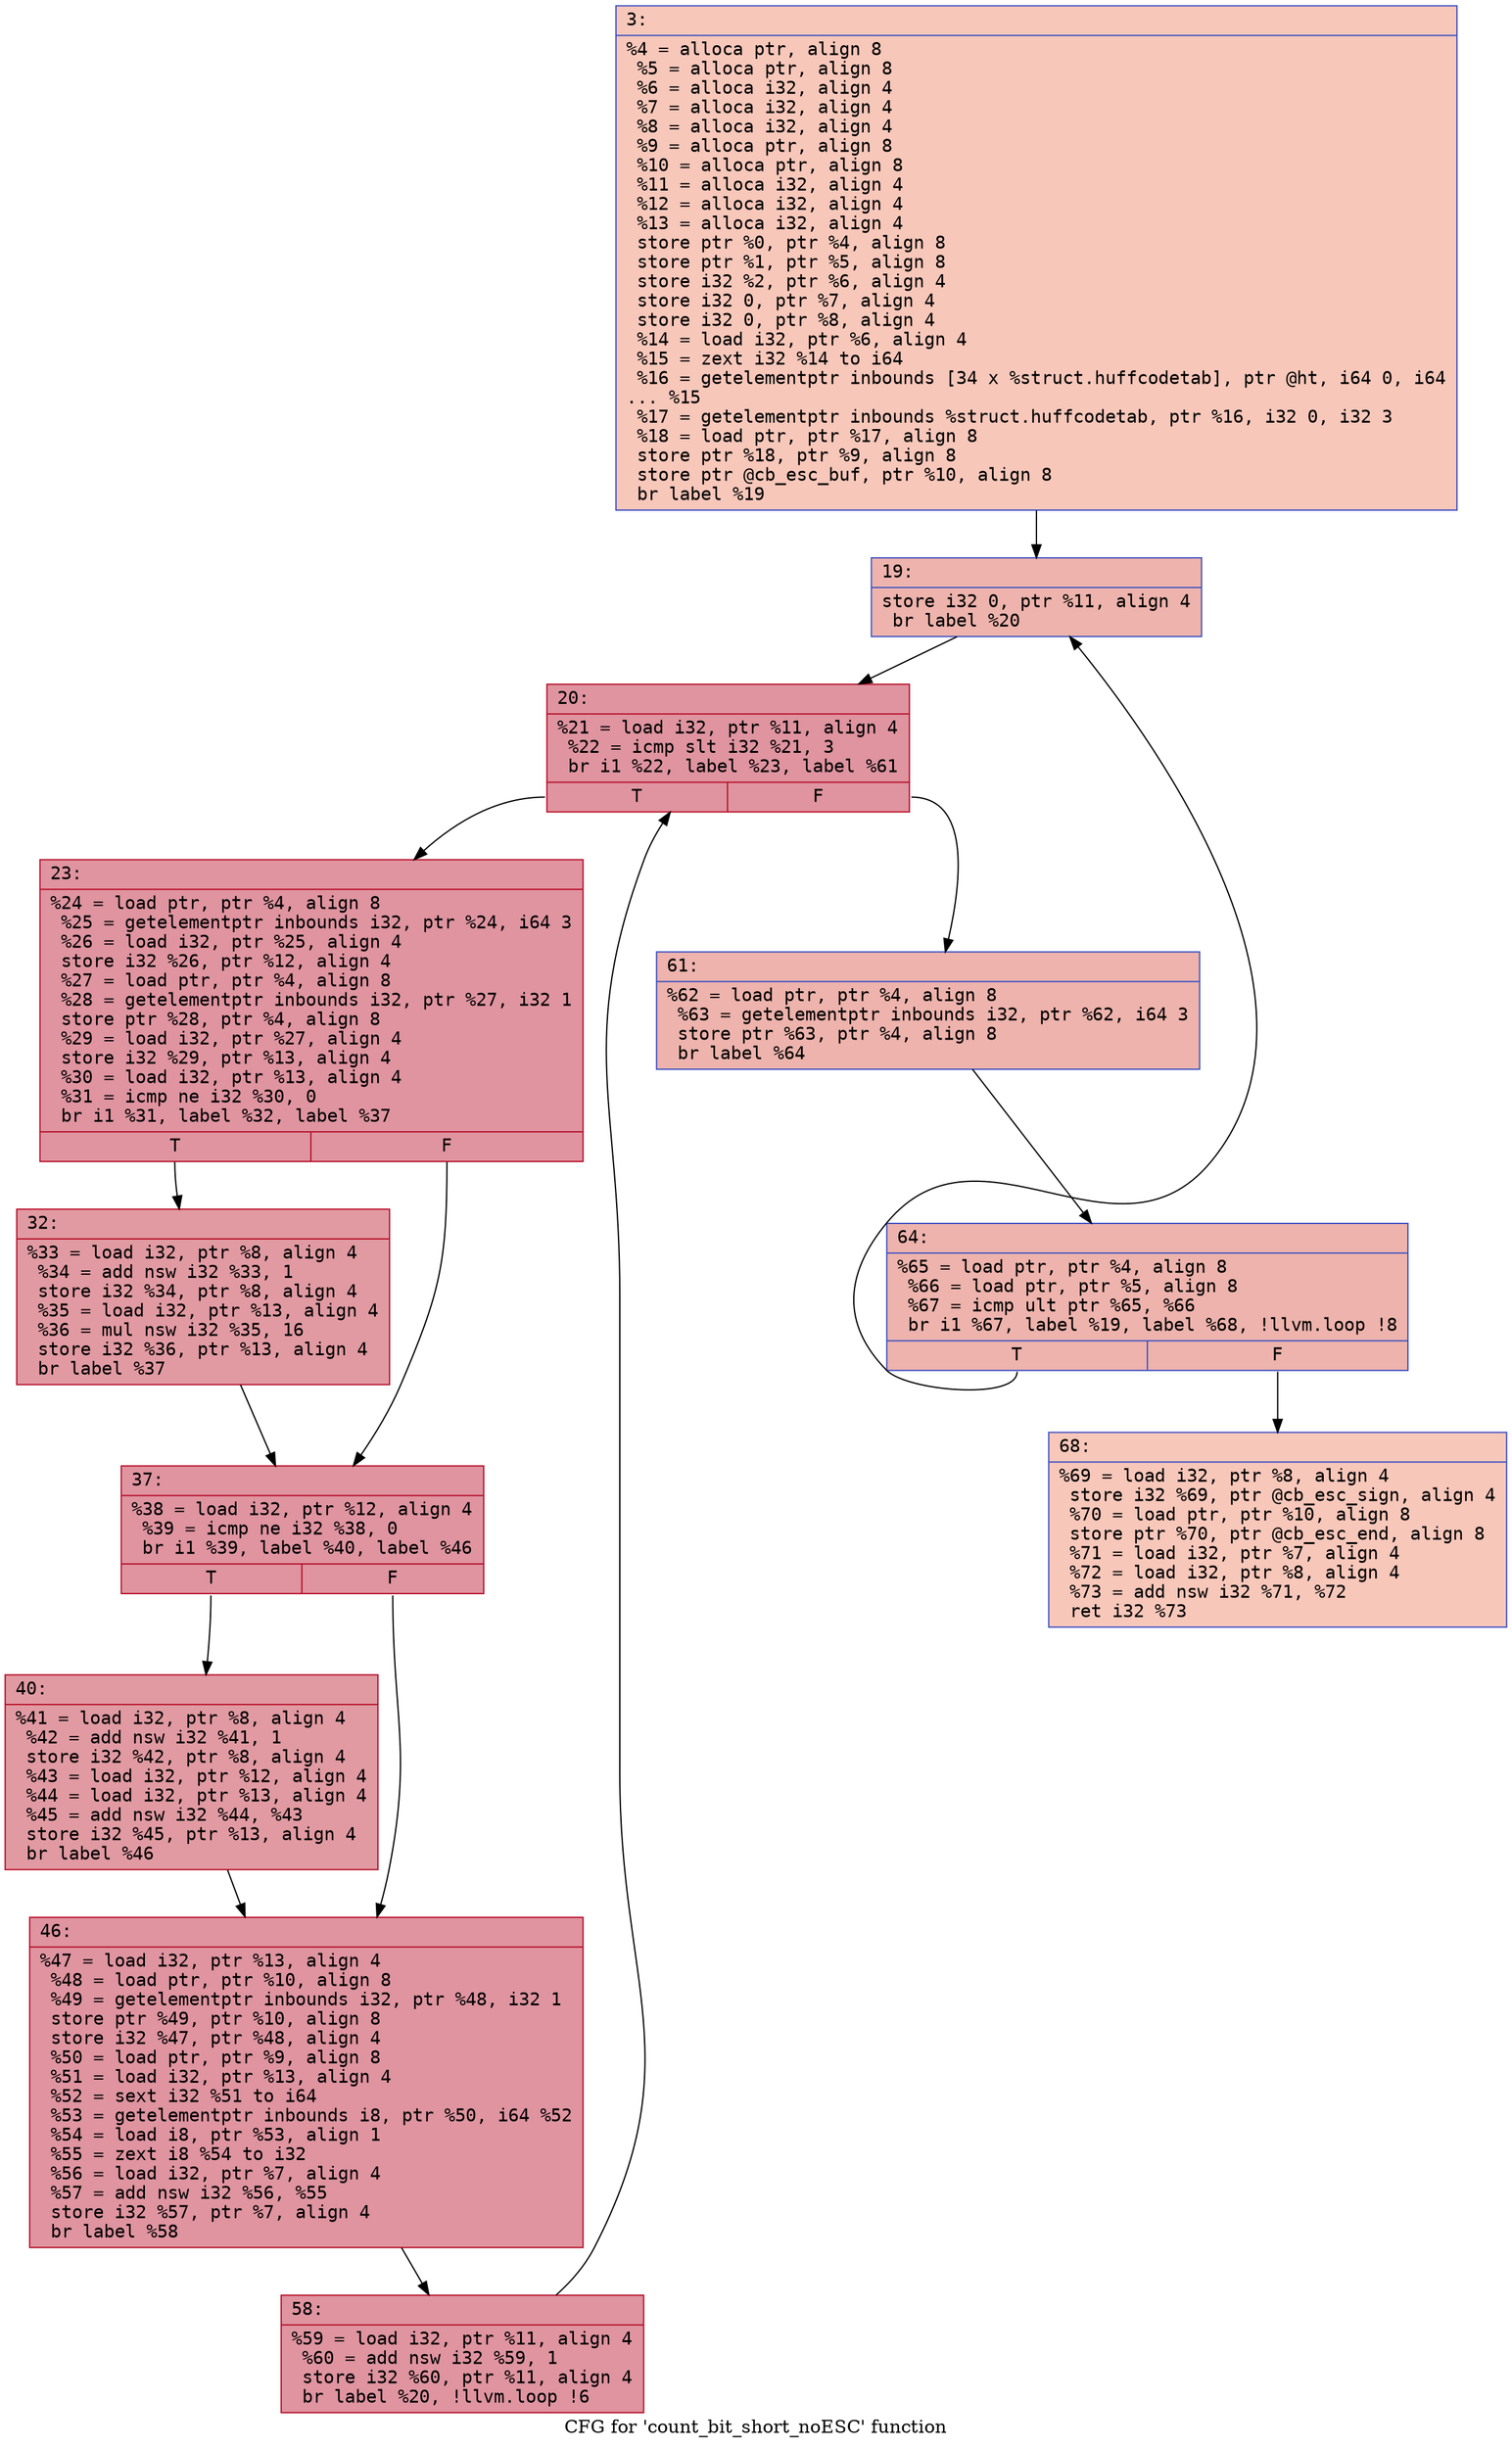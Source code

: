 digraph "CFG for 'count_bit_short_noESC' function" {
	label="CFG for 'count_bit_short_noESC' function";

	Node0x60000224f6b0 [shape=record,color="#3d50c3ff", style=filled, fillcolor="#ec7f6370" fontname="Courier",label="{3:\l|  %4 = alloca ptr, align 8\l  %5 = alloca ptr, align 8\l  %6 = alloca i32, align 4\l  %7 = alloca i32, align 4\l  %8 = alloca i32, align 4\l  %9 = alloca ptr, align 8\l  %10 = alloca ptr, align 8\l  %11 = alloca i32, align 4\l  %12 = alloca i32, align 4\l  %13 = alloca i32, align 4\l  store ptr %0, ptr %4, align 8\l  store ptr %1, ptr %5, align 8\l  store i32 %2, ptr %6, align 4\l  store i32 0, ptr %7, align 4\l  store i32 0, ptr %8, align 4\l  %14 = load i32, ptr %6, align 4\l  %15 = zext i32 %14 to i64\l  %16 = getelementptr inbounds [34 x %struct.huffcodetab], ptr @ht, i64 0, i64\l... %15\l  %17 = getelementptr inbounds %struct.huffcodetab, ptr %16, i32 0, i32 3\l  %18 = load ptr, ptr %17, align 8\l  store ptr %18, ptr %9, align 8\l  store ptr @cb_esc_buf, ptr %10, align 8\l  br label %19\l}"];
	Node0x60000224f6b0 -> Node0x60000224f700[tooltip="3 -> 19\nProbability 100.00%" ];
	Node0x60000224f700 [shape=record,color="#3d50c3ff", style=filled, fillcolor="#d6524470" fontname="Courier",label="{19:\l|  store i32 0, ptr %11, align 4\l  br label %20\l}"];
	Node0x60000224f700 -> Node0x60000224f750[tooltip="19 -> 20\nProbability 100.00%" ];
	Node0x60000224f750 [shape=record,color="#b70d28ff", style=filled, fillcolor="#b70d2870" fontname="Courier",label="{20:\l|  %21 = load i32, ptr %11, align 4\l  %22 = icmp slt i32 %21, 3\l  br i1 %22, label %23, label %61\l|{<s0>T|<s1>F}}"];
	Node0x60000224f750:s0 -> Node0x60000224f7a0[tooltip="20 -> 23\nProbability 96.88%" ];
	Node0x60000224f750:s1 -> Node0x60000224f980[tooltip="20 -> 61\nProbability 3.12%" ];
	Node0x60000224f7a0 [shape=record,color="#b70d28ff", style=filled, fillcolor="#b70d2870" fontname="Courier",label="{23:\l|  %24 = load ptr, ptr %4, align 8\l  %25 = getelementptr inbounds i32, ptr %24, i64 3\l  %26 = load i32, ptr %25, align 4\l  store i32 %26, ptr %12, align 4\l  %27 = load ptr, ptr %4, align 8\l  %28 = getelementptr inbounds i32, ptr %27, i32 1\l  store ptr %28, ptr %4, align 8\l  %29 = load i32, ptr %27, align 4\l  store i32 %29, ptr %13, align 4\l  %30 = load i32, ptr %13, align 4\l  %31 = icmp ne i32 %30, 0\l  br i1 %31, label %32, label %37\l|{<s0>T|<s1>F}}"];
	Node0x60000224f7a0:s0 -> Node0x60000224f7f0[tooltip="23 -> 32\nProbability 62.50%" ];
	Node0x60000224f7a0:s1 -> Node0x60000224f840[tooltip="23 -> 37\nProbability 37.50%" ];
	Node0x60000224f7f0 [shape=record,color="#b70d28ff", style=filled, fillcolor="#bb1b2c70" fontname="Courier",label="{32:\l|  %33 = load i32, ptr %8, align 4\l  %34 = add nsw i32 %33, 1\l  store i32 %34, ptr %8, align 4\l  %35 = load i32, ptr %13, align 4\l  %36 = mul nsw i32 %35, 16\l  store i32 %36, ptr %13, align 4\l  br label %37\l}"];
	Node0x60000224f7f0 -> Node0x60000224f840[tooltip="32 -> 37\nProbability 100.00%" ];
	Node0x60000224f840 [shape=record,color="#b70d28ff", style=filled, fillcolor="#b70d2870" fontname="Courier",label="{37:\l|  %38 = load i32, ptr %12, align 4\l  %39 = icmp ne i32 %38, 0\l  br i1 %39, label %40, label %46\l|{<s0>T|<s1>F}}"];
	Node0x60000224f840:s0 -> Node0x60000224f890[tooltip="37 -> 40\nProbability 62.50%" ];
	Node0x60000224f840:s1 -> Node0x60000224f8e0[tooltip="37 -> 46\nProbability 37.50%" ];
	Node0x60000224f890 [shape=record,color="#b70d28ff", style=filled, fillcolor="#bb1b2c70" fontname="Courier",label="{40:\l|  %41 = load i32, ptr %8, align 4\l  %42 = add nsw i32 %41, 1\l  store i32 %42, ptr %8, align 4\l  %43 = load i32, ptr %12, align 4\l  %44 = load i32, ptr %13, align 4\l  %45 = add nsw i32 %44, %43\l  store i32 %45, ptr %13, align 4\l  br label %46\l}"];
	Node0x60000224f890 -> Node0x60000224f8e0[tooltip="40 -> 46\nProbability 100.00%" ];
	Node0x60000224f8e0 [shape=record,color="#b70d28ff", style=filled, fillcolor="#b70d2870" fontname="Courier",label="{46:\l|  %47 = load i32, ptr %13, align 4\l  %48 = load ptr, ptr %10, align 8\l  %49 = getelementptr inbounds i32, ptr %48, i32 1\l  store ptr %49, ptr %10, align 8\l  store i32 %47, ptr %48, align 4\l  %50 = load ptr, ptr %9, align 8\l  %51 = load i32, ptr %13, align 4\l  %52 = sext i32 %51 to i64\l  %53 = getelementptr inbounds i8, ptr %50, i64 %52\l  %54 = load i8, ptr %53, align 1\l  %55 = zext i8 %54 to i32\l  %56 = load i32, ptr %7, align 4\l  %57 = add nsw i32 %56, %55\l  store i32 %57, ptr %7, align 4\l  br label %58\l}"];
	Node0x60000224f8e0 -> Node0x60000224f930[tooltip="46 -> 58\nProbability 100.00%" ];
	Node0x60000224f930 [shape=record,color="#b70d28ff", style=filled, fillcolor="#b70d2870" fontname="Courier",label="{58:\l|  %59 = load i32, ptr %11, align 4\l  %60 = add nsw i32 %59, 1\l  store i32 %60, ptr %11, align 4\l  br label %20, !llvm.loop !6\l}"];
	Node0x60000224f930 -> Node0x60000224f750[tooltip="58 -> 20\nProbability 100.00%" ];
	Node0x60000224f980 [shape=record,color="#3d50c3ff", style=filled, fillcolor="#d6524470" fontname="Courier",label="{61:\l|  %62 = load ptr, ptr %4, align 8\l  %63 = getelementptr inbounds i32, ptr %62, i64 3\l  store ptr %63, ptr %4, align 8\l  br label %64\l}"];
	Node0x60000224f980 -> Node0x60000224f9d0[tooltip="61 -> 64\nProbability 100.00%" ];
	Node0x60000224f9d0 [shape=record,color="#3d50c3ff", style=filled, fillcolor="#d6524470" fontname="Courier",label="{64:\l|  %65 = load ptr, ptr %4, align 8\l  %66 = load ptr, ptr %5, align 8\l  %67 = icmp ult ptr %65, %66\l  br i1 %67, label %19, label %68, !llvm.loop !8\l|{<s0>T|<s1>F}}"];
	Node0x60000224f9d0:s0 -> Node0x60000224f700[tooltip="64 -> 19\nProbability 96.88%" ];
	Node0x60000224f9d0:s1 -> Node0x60000224fa20[tooltip="64 -> 68\nProbability 3.12%" ];
	Node0x60000224fa20 [shape=record,color="#3d50c3ff", style=filled, fillcolor="#ec7f6370" fontname="Courier",label="{68:\l|  %69 = load i32, ptr %8, align 4\l  store i32 %69, ptr @cb_esc_sign, align 4\l  %70 = load ptr, ptr %10, align 8\l  store ptr %70, ptr @cb_esc_end, align 8\l  %71 = load i32, ptr %7, align 4\l  %72 = load i32, ptr %8, align 4\l  %73 = add nsw i32 %71, %72\l  ret i32 %73\l}"];
}
